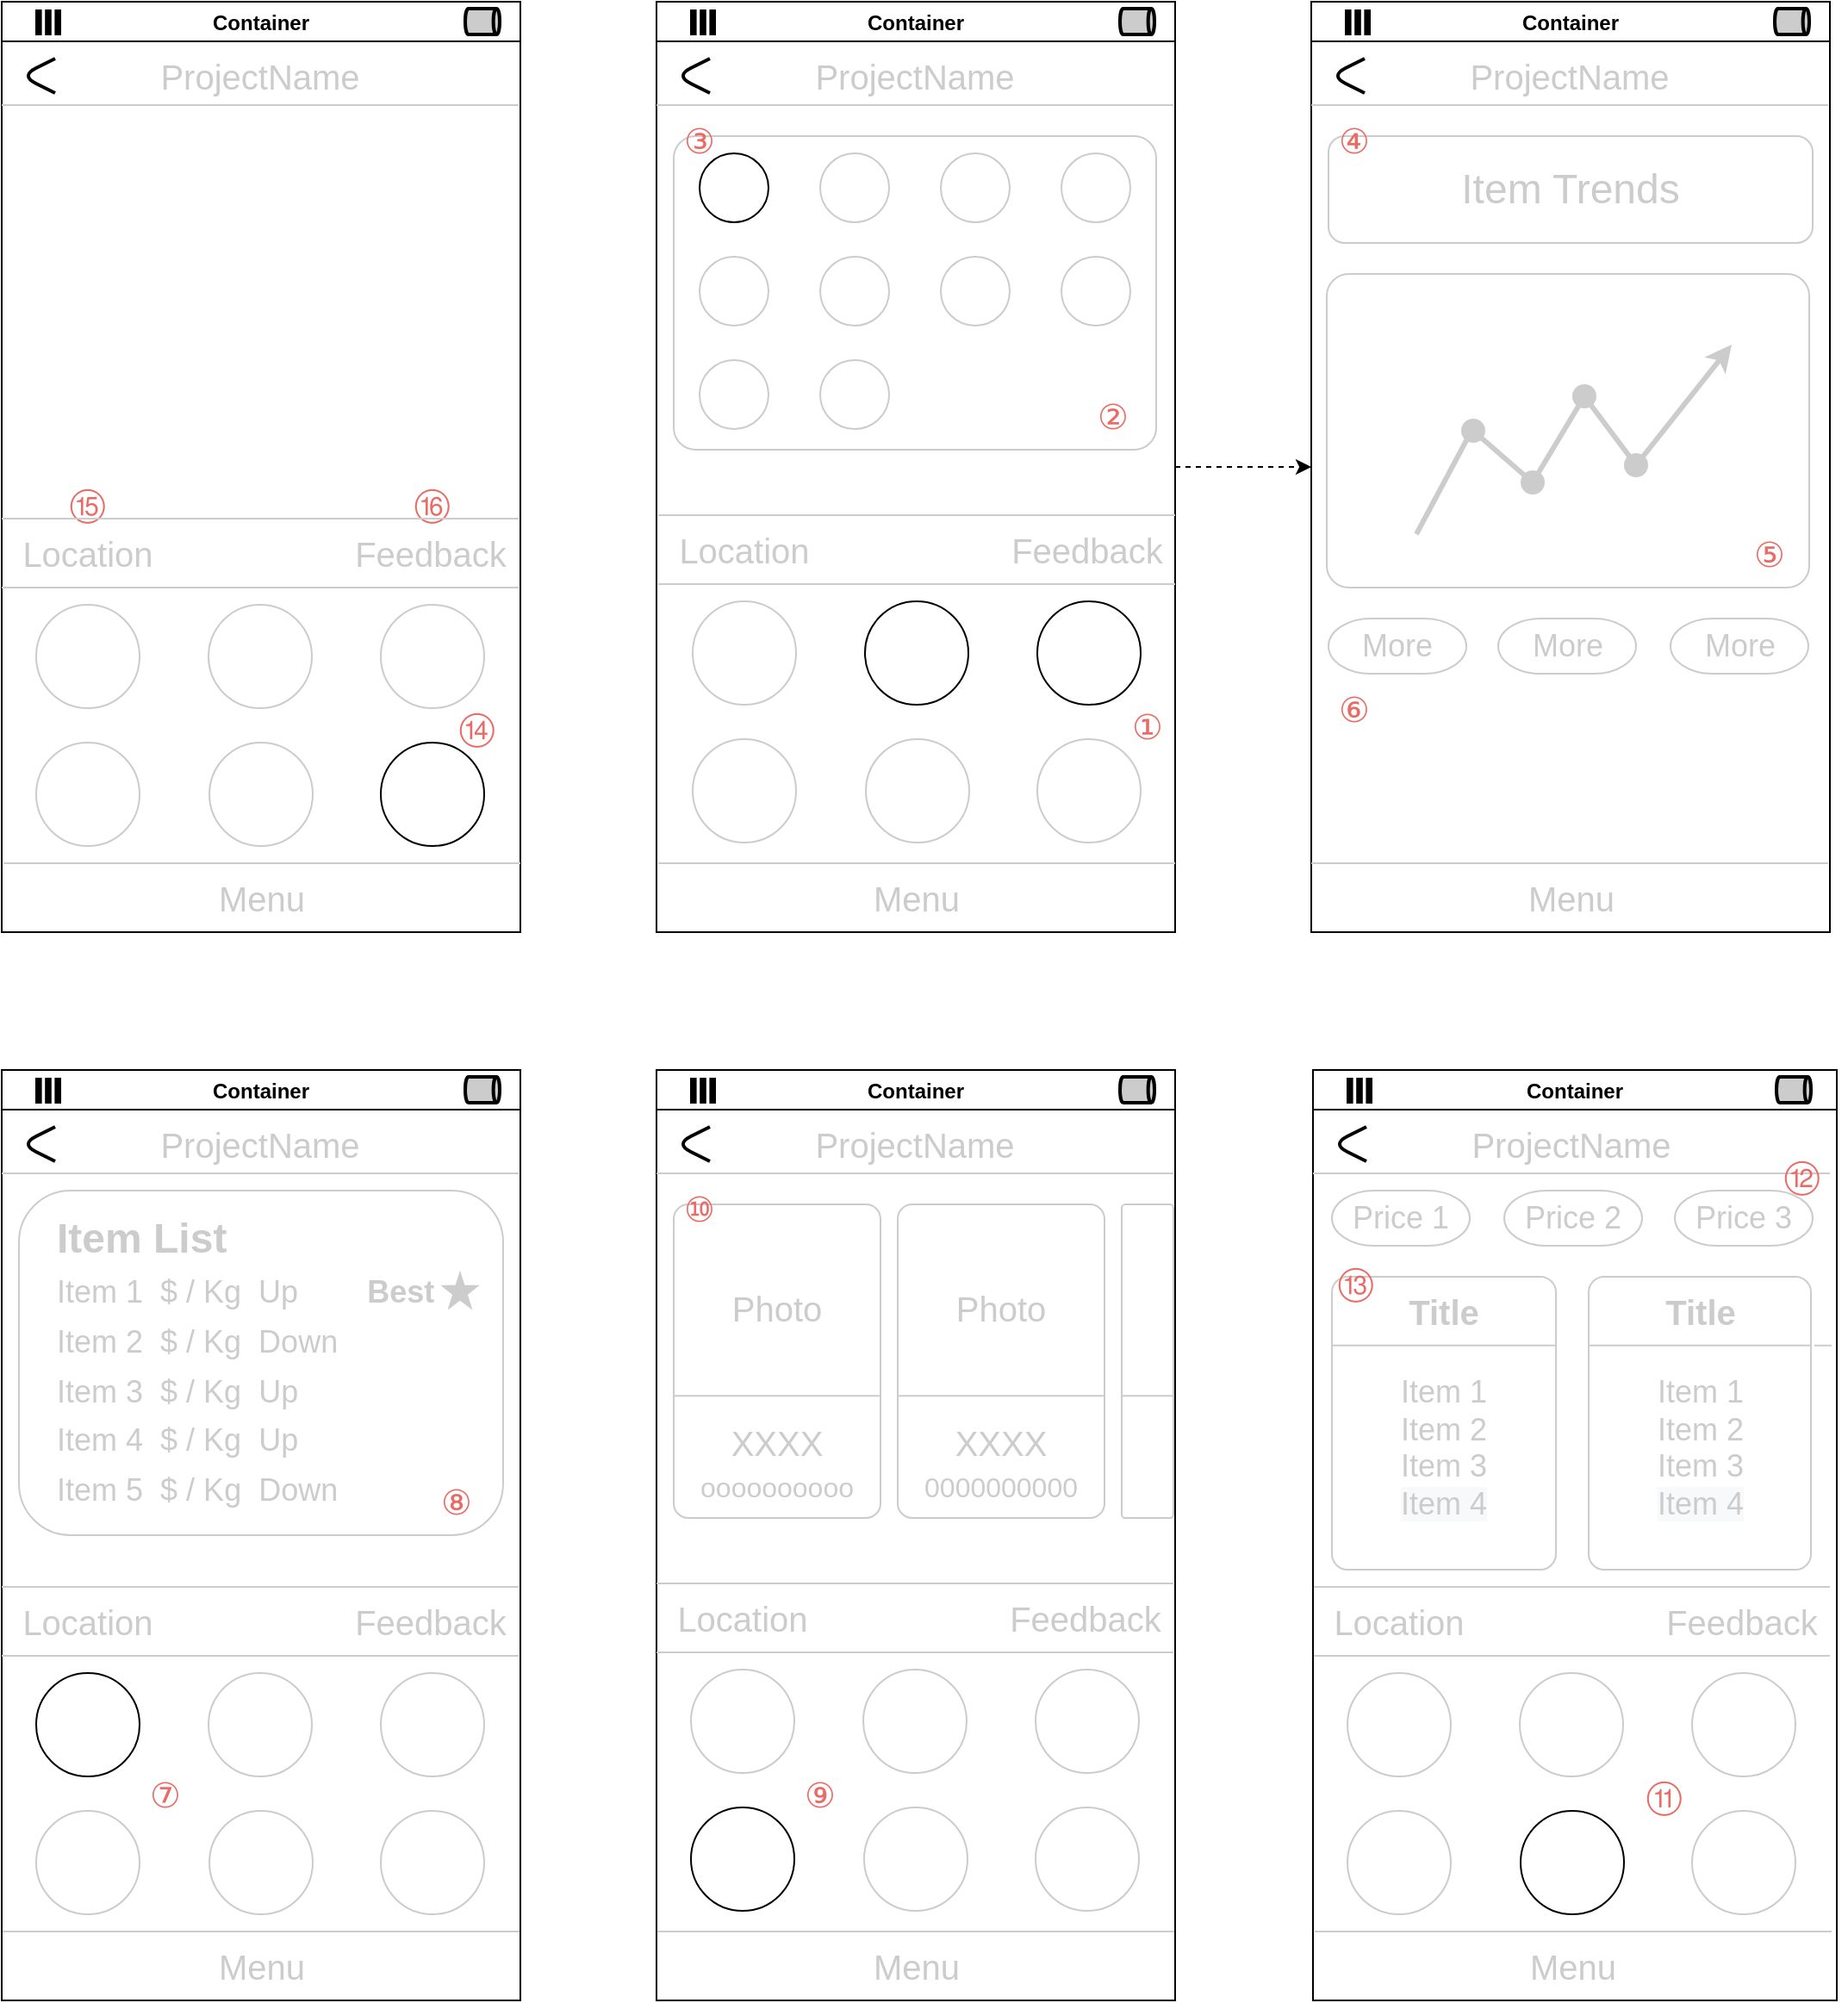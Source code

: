 <mxfile version="14.8.6" type="github"><diagram id="RlQrB_NIHGCE8Q-1hSf9" name="Page-1"><mxGraphModel dx="1186" dy="799" grid="1" gridSize="10" guides="1" tooltips="1" connect="1" arrows="1" fold="1" page="1" pageScale="1" pageWidth="827" pageHeight="1169" math="0" shadow="0"><root><mxCell id="0"/><mxCell id="1" parent="0"/><mxCell id="MgHXM27hC3nXb6j3jrI_-263" value="Container" style="swimlane;" vertex="1" parent="1"><mxGeometry x="120" y="120" width="301" height="540" as="geometry"/></mxCell><mxCell id="MgHXM27hC3nXb6j3jrI_-265" value="" style="shape=parallelMarker;html=1;outlineConnect=0;rounded=1;strokeColor=#000000;fillColor=#CCCCCC;fontSize=20;fontColor=#CCCCCC;align=left;" vertex="1" parent="MgHXM27hC3nXb6j3jrI_-263"><mxGeometry x="20" y="5" width="14" height="14" as="geometry"/></mxCell><mxCell id="MgHXM27hC3nXb6j3jrI_-266" value="" style="strokeWidth=2;html=1;shape=mxgraph.flowchart.direct_data;whiteSpace=wrap;rounded=1;fillColor=#CCCCCC;fontSize=20;fontColor=#CCCCCC;align=left;" vertex="1" parent="MgHXM27hC3nXb6j3jrI_-263"><mxGeometry x="269" y="4" width="20" height="15" as="geometry"/></mxCell><mxCell id="MgHXM27hC3nXb6j3jrI_-267" value="" style="endArrow=none;html=1;fontColor=#CCCCCC;strokeColor=#CCCCCC;" edge="1" parent="MgHXM27hC3nXb6j3jrI_-263"><mxGeometry width="50" height="50" relative="1" as="geometry"><mxPoint y="60.0" as="sourcePoint"/><mxPoint x="300.0" y="60.0" as="targetPoint"/></mxGeometry></mxCell><mxCell id="MgHXM27hC3nXb6j3jrI_-268" value="ProjectName" style="text;html=1;strokeColor=none;fillColor=none;align=center;verticalAlign=middle;whiteSpace=wrap;rounded=0;fontSize=20;fontColor=#CCCCCC;" vertex="1" parent="MgHXM27hC3nXb6j3jrI_-263"><mxGeometry x="130" y="33.0" width="40" height="20" as="geometry"/></mxCell><mxCell id="MgHXM27hC3nXb6j3jrI_-269" value="" style="endArrow=none;html=1;strokeWidth=2;fontSize=16;fontColor=#CCCCCC;" edge="1" parent="MgHXM27hC3nXb6j3jrI_-263"><mxGeometry width="50" height="50" relative="1" as="geometry"><mxPoint x="31" y="53" as="sourcePoint"/><mxPoint x="31" y="33" as="targetPoint"/><Array as="points"><mxPoint x="11" y="43"/></Array></mxGeometry></mxCell><mxCell id="MgHXM27hC3nXb6j3jrI_-294" value="Menu" style="text;html=1;strokeColor=none;fillColor=none;align=center;verticalAlign=middle;whiteSpace=wrap;rounded=0;fontSize=20;fontColor=#CCCCCC;" vertex="1" parent="MgHXM27hC3nXb6j3jrI_-263"><mxGeometry x="130.5" y="510" width="40" height="20" as="geometry"/></mxCell><mxCell id="MgHXM27hC3nXb6j3jrI_-296" value="" style="ellipse;whiteSpace=wrap;html=1;aspect=fixed;strokeColor=#CCCCCC;" vertex="1" parent="MgHXM27hC3nXb6j3jrI_-263"><mxGeometry x="20" y="350" width="60" height="60" as="geometry"/></mxCell><mxCell id="MgHXM27hC3nXb6j3jrI_-297" value="" style="ellipse;whiteSpace=wrap;html=1;aspect=fixed;strokeColor=#CCCCCC;" vertex="1" parent="MgHXM27hC3nXb6j3jrI_-263"><mxGeometry x="220" y="350" width="60" height="60" as="geometry"/></mxCell><mxCell id="MgHXM27hC3nXb6j3jrI_-298" value="" style="ellipse;whiteSpace=wrap;html=1;aspect=fixed;strokeColor=#CCCCCC;" vertex="1" parent="MgHXM27hC3nXb6j3jrI_-263"><mxGeometry x="120" y="350" width="60" height="60" as="geometry"/></mxCell><mxCell id="MgHXM27hC3nXb6j3jrI_-299" value="" style="ellipse;whiteSpace=wrap;html=1;aspect=fixed;strokeColor=#CCCCCC;" vertex="1" parent="MgHXM27hC3nXb6j3jrI_-263"><mxGeometry x="20" y="430" width="60" height="60" as="geometry"/></mxCell><mxCell id="MgHXM27hC3nXb6j3jrI_-300" value="" style="ellipse;whiteSpace=wrap;html=1;aspect=fixed;strokeColor=#CCCCCC;" vertex="1" parent="MgHXM27hC3nXb6j3jrI_-263"><mxGeometry x="120.5" y="430" width="60" height="60" as="geometry"/></mxCell><mxCell id="MgHXM27hC3nXb6j3jrI_-301" value="" style="ellipse;whiteSpace=wrap;html=1;aspect=fixed;" vertex="1" parent="MgHXM27hC3nXb6j3jrI_-263"><mxGeometry x="220" y="430" width="60" height="60" as="geometry"/></mxCell><mxCell id="MgHXM27hC3nXb6j3jrI_-305" value="Feedback" style="text;html=1;strokeColor=none;fillColor=none;align=center;verticalAlign=middle;whiteSpace=wrap;rounded=0;fontSize=20;fontColor=#CCCCCC;" vertex="1" parent="MgHXM27hC3nXb6j3jrI_-263"><mxGeometry x="229" y="310" width="40" height="20" as="geometry"/></mxCell><mxCell id="MgHXM27hC3nXb6j3jrI_-594" value="&lt;font color=&quot;#ea6b66&quot;&gt;&lt;span style=&quot;font-size: 20px&quot;&gt;⑭&lt;/span&gt;&lt;/font&gt;" style="text;html=1;strokeColor=none;fillColor=none;align=center;verticalAlign=middle;whiteSpace=wrap;rounded=0;" vertex="1" parent="MgHXM27hC3nXb6j3jrI_-263"><mxGeometry x="251" y="400" width="50" height="40" as="geometry"/></mxCell><mxCell id="MgHXM27hC3nXb6j3jrI_-595" value="&lt;font color=&quot;#ea6b66&quot;&gt;&lt;span style=&quot;font-size: 20px&quot;&gt;⑮&lt;/span&gt;&lt;/font&gt;" style="text;html=1;strokeColor=none;fillColor=none;align=center;verticalAlign=middle;whiteSpace=wrap;rounded=0;" vertex="1" parent="MgHXM27hC3nXb6j3jrI_-263"><mxGeometry x="25" y="270" width="50" height="40" as="geometry"/></mxCell><mxCell id="MgHXM27hC3nXb6j3jrI_-596" value="&lt;font color=&quot;#ea6b66&quot;&gt;&lt;span style=&quot;font-size: 20px&quot;&gt;⑯&lt;/span&gt;&lt;/font&gt;" style="text;html=1;strokeColor=none;fillColor=none;align=center;verticalAlign=middle;whiteSpace=wrap;rounded=0;" vertex="1" parent="MgHXM27hC3nXb6j3jrI_-263"><mxGeometry x="225" y="270" width="50" height="40" as="geometry"/></mxCell><mxCell id="MgHXM27hC3nXb6j3jrI_-293" value="" style="endArrow=none;html=1;fontColor=#CCCCCC;strokeColor=#CCCCCC;" edge="1" parent="1"><mxGeometry width="50" height="50" relative="1" as="geometry"><mxPoint x="121.0" y="620" as="sourcePoint"/><mxPoint x="421.0" y="620" as="targetPoint"/></mxGeometry></mxCell><mxCell id="MgHXM27hC3nXb6j3jrI_-295" value="" style="endArrow=none;html=1;fontColor=#CCCCCC;strokeColor=#CCCCCC;" edge="1" parent="1"><mxGeometry width="50" height="50" relative="1" as="geometry"><mxPoint x="120.0" y="460" as="sourcePoint"/><mxPoint x="420" y="460" as="targetPoint"/></mxGeometry></mxCell><mxCell id="MgHXM27hC3nXb6j3jrI_-303" value="" style="endArrow=none;html=1;fontColor=#CCCCCC;strokeColor=#CCCCCC;" edge="1" parent="1"><mxGeometry width="50" height="50" relative="1" as="geometry"><mxPoint x="120.0" y="420" as="sourcePoint"/><mxPoint x="420.0" y="420" as="targetPoint"/></mxGeometry></mxCell><mxCell id="MgHXM27hC3nXb6j3jrI_-304" value="Location" style="text;html=1;strokeColor=none;fillColor=none;align=center;verticalAlign=middle;whiteSpace=wrap;rounded=0;fontSize=20;fontColor=#CCCCCC;" vertex="1" parent="1"><mxGeometry x="150" y="430" width="40" height="20" as="geometry"/></mxCell><mxCell id="MgHXM27hC3nXb6j3jrI_-598" style="edgeStyle=orthogonalEdgeStyle;rounded=0;orthogonalLoop=1;jettySize=auto;html=1;entryX=0;entryY=0.5;entryDx=0;entryDy=0;endArrow=classic;endFill=1;strokeWidth=1;dashed=1;" edge="1" parent="1" source="MgHXM27hC3nXb6j3jrI_-306" target="MgHXM27hC3nXb6j3jrI_-340"><mxGeometry relative="1" as="geometry"/></mxCell><mxCell id="MgHXM27hC3nXb6j3jrI_-306" value="Container" style="swimlane;" vertex="1" parent="1"><mxGeometry x="500" y="120" width="301" height="540" as="geometry"/></mxCell><mxCell id="MgHXM27hC3nXb6j3jrI_-307" value="" style="shape=parallelMarker;html=1;outlineConnect=0;rounded=1;strokeColor=#000000;fillColor=#CCCCCC;fontSize=20;fontColor=#CCCCCC;align=left;" vertex="1" parent="MgHXM27hC3nXb6j3jrI_-306"><mxGeometry x="20" y="5" width="14" height="14" as="geometry"/></mxCell><mxCell id="MgHXM27hC3nXb6j3jrI_-308" value="" style="strokeWidth=2;html=1;shape=mxgraph.flowchart.direct_data;whiteSpace=wrap;rounded=1;fillColor=#CCCCCC;fontSize=20;fontColor=#CCCCCC;align=left;" vertex="1" parent="MgHXM27hC3nXb6j3jrI_-306"><mxGeometry x="269" y="4" width="20" height="15" as="geometry"/></mxCell><mxCell id="MgHXM27hC3nXb6j3jrI_-309" value="" style="endArrow=none;html=1;fontColor=#CCCCCC;strokeColor=#CCCCCC;" edge="1" parent="MgHXM27hC3nXb6j3jrI_-306"><mxGeometry width="50" height="50" relative="1" as="geometry"><mxPoint y="60.0" as="sourcePoint"/><mxPoint x="300.0" y="60.0" as="targetPoint"/></mxGeometry></mxCell><mxCell id="MgHXM27hC3nXb6j3jrI_-310" value="ProjectName" style="text;html=1;strokeColor=none;fillColor=none;align=center;verticalAlign=middle;whiteSpace=wrap;rounded=0;fontSize=20;fontColor=#CCCCCC;" vertex="1" parent="MgHXM27hC3nXb6j3jrI_-306"><mxGeometry x="130" y="33.0" width="40" height="20" as="geometry"/></mxCell><mxCell id="MgHXM27hC3nXb6j3jrI_-311" value="" style="endArrow=none;html=1;strokeWidth=2;fontSize=16;fontColor=#CCCCCC;" edge="1" parent="MgHXM27hC3nXb6j3jrI_-306"><mxGeometry width="50" height="50" relative="1" as="geometry"><mxPoint x="31" y="53" as="sourcePoint"/><mxPoint x="31" y="33" as="targetPoint"/><Array as="points"><mxPoint x="11" y="43"/></Array></mxGeometry></mxCell><mxCell id="MgHXM27hC3nXb6j3jrI_-312" value="Menu" style="text;html=1;strokeColor=none;fillColor=none;align=center;verticalAlign=middle;whiteSpace=wrap;rounded=0;fontSize=20;fontColor=#CCCCCC;" vertex="1" parent="MgHXM27hC3nXb6j3jrI_-306"><mxGeometry x="130.5" y="510" width="40" height="20" as="geometry"/></mxCell><mxCell id="MgHXM27hC3nXb6j3jrI_-324" value="" style="rounded=1;whiteSpace=wrap;html=1;fontColor=#000000;align=center;fillColor=#FFFFFF;strokeColor=#CCCCCC;glass=0;sketch=0;shadow=0;arcSize=7;" vertex="1" parent="MgHXM27hC3nXb6j3jrI_-306"><mxGeometry x="10" y="78" width="280" height="182" as="geometry"/></mxCell><mxCell id="MgHXM27hC3nXb6j3jrI_-325" value="" style="ellipse;whiteSpace=wrap;html=1;aspect=fixed;" vertex="1" parent="MgHXM27hC3nXb6j3jrI_-306"><mxGeometry x="25" y="88" width="40" height="40" as="geometry"/></mxCell><mxCell id="MgHXM27hC3nXb6j3jrI_-326" value="" style="ellipse;whiteSpace=wrap;html=1;aspect=fixed;strokeColor=#CCCCCC;" vertex="1" parent="MgHXM27hC3nXb6j3jrI_-306"><mxGeometry x="235" y="88" width="40" height="40" as="geometry"/></mxCell><mxCell id="MgHXM27hC3nXb6j3jrI_-332" value="" style="ellipse;whiteSpace=wrap;html=1;aspect=fixed;strokeColor=#CCCCCC;" vertex="1" parent="MgHXM27hC3nXb6j3jrI_-306"><mxGeometry x="25" y="208" width="40" height="40" as="geometry"/></mxCell><mxCell id="MgHXM27hC3nXb6j3jrI_-333" value="" style="ellipse;whiteSpace=wrap;html=1;aspect=fixed;strokeColor=#CCCCCC;" vertex="1" parent="MgHXM27hC3nXb6j3jrI_-306"><mxGeometry x="95" y="208" width="40" height="40" as="geometry"/></mxCell><mxCell id="MgHXM27hC3nXb6j3jrI_-334" value="" style="ellipse;whiteSpace=wrap;html=1;aspect=fixed;strokeColor=#CCCCCC;" vertex="1" parent="MgHXM27hC3nXb6j3jrI_-306"><mxGeometry x="95" y="88" width="40" height="40" as="geometry"/></mxCell><mxCell id="MgHXM27hC3nXb6j3jrI_-335" value="" style="ellipse;whiteSpace=wrap;html=1;aspect=fixed;strokeColor=#CCCCCC;" vertex="1" parent="MgHXM27hC3nXb6j3jrI_-306"><mxGeometry x="165" y="88" width="40" height="40" as="geometry"/></mxCell><mxCell id="MgHXM27hC3nXb6j3jrI_-336" value="" style="ellipse;whiteSpace=wrap;html=1;aspect=fixed;strokeColor=#CCCCCC;" vertex="1" parent="MgHXM27hC3nXb6j3jrI_-306"><mxGeometry x="25" y="148" width="40" height="40" as="geometry"/></mxCell><mxCell id="MgHXM27hC3nXb6j3jrI_-337" value="" style="ellipse;whiteSpace=wrap;html=1;aspect=fixed;strokeColor=#CCCCCC;" vertex="1" parent="MgHXM27hC3nXb6j3jrI_-306"><mxGeometry x="235" y="148" width="40" height="40" as="geometry"/></mxCell><mxCell id="MgHXM27hC3nXb6j3jrI_-338" value="" style="ellipse;whiteSpace=wrap;html=1;aspect=fixed;strokeColor=#CCCCCC;" vertex="1" parent="MgHXM27hC3nXb6j3jrI_-306"><mxGeometry x="95" y="148" width="40" height="40" as="geometry"/></mxCell><mxCell id="MgHXM27hC3nXb6j3jrI_-339" value="" style="ellipse;whiteSpace=wrap;html=1;aspect=fixed;strokeColor=#CCCCCC;" vertex="1" parent="MgHXM27hC3nXb6j3jrI_-306"><mxGeometry x="165" y="148" width="40" height="40" as="geometry"/></mxCell><mxCell id="MgHXM27hC3nXb6j3jrI_-582" value="&lt;font color=&quot;#ea6b66&quot;&gt;&lt;span style=&quot;font-size: 20px&quot;&gt;②&lt;/span&gt;&lt;/font&gt;" style="text;html=1;strokeColor=none;fillColor=none;align=center;verticalAlign=middle;whiteSpace=wrap;rounded=0;" vertex="1" parent="MgHXM27hC3nXb6j3jrI_-306"><mxGeometry x="240" y="220" width="50" height="40" as="geometry"/></mxCell><mxCell id="MgHXM27hC3nXb6j3jrI_-583" value="&lt;font color=&quot;#ea6b66&quot;&gt;&lt;span style=&quot;font-size: 20px&quot;&gt;③&lt;/span&gt;&lt;/font&gt;" style="text;html=1;strokeColor=none;fillColor=none;align=center;verticalAlign=middle;whiteSpace=wrap;rounded=0;" vertex="1" parent="MgHXM27hC3nXb6j3jrI_-306"><mxGeometry y="60" width="50" height="40" as="geometry"/></mxCell><mxCell id="MgHXM27hC3nXb6j3jrI_-320" value="" style="endArrow=none;html=1;fontColor=#CCCCCC;strokeColor=#CCCCCC;" edge="1" parent="1"><mxGeometry width="50" height="50" relative="1" as="geometry"><mxPoint x="501.0" y="620" as="sourcePoint"/><mxPoint x="801" y="620" as="targetPoint"/></mxGeometry></mxCell><mxCell id="MgHXM27hC3nXb6j3jrI_-340" value="Container" style="swimlane;" vertex="1" parent="1"><mxGeometry x="880" y="120" width="301" height="540" as="geometry"/></mxCell><mxCell id="MgHXM27hC3nXb6j3jrI_-341" value="" style="shape=parallelMarker;html=1;outlineConnect=0;rounded=1;strokeColor=#000000;fillColor=#CCCCCC;fontSize=20;fontColor=#CCCCCC;align=left;" vertex="1" parent="MgHXM27hC3nXb6j3jrI_-340"><mxGeometry x="20" y="5" width="14" height="14" as="geometry"/></mxCell><mxCell id="MgHXM27hC3nXb6j3jrI_-342" value="" style="strokeWidth=2;html=1;shape=mxgraph.flowchart.direct_data;whiteSpace=wrap;rounded=1;fillColor=#CCCCCC;fontSize=20;fontColor=#CCCCCC;align=left;" vertex="1" parent="MgHXM27hC3nXb6j3jrI_-340"><mxGeometry x="269" y="4" width="20" height="15" as="geometry"/></mxCell><mxCell id="MgHXM27hC3nXb6j3jrI_-343" value="" style="endArrow=none;html=1;fontColor=#CCCCCC;strokeColor=#CCCCCC;" edge="1" parent="MgHXM27hC3nXb6j3jrI_-340"><mxGeometry width="50" height="50" relative="1" as="geometry"><mxPoint y="60.0" as="sourcePoint"/><mxPoint x="300.0" y="60.0" as="targetPoint"/></mxGeometry></mxCell><mxCell id="MgHXM27hC3nXb6j3jrI_-344" value="ProjectName" style="text;html=1;strokeColor=none;fillColor=none;align=center;verticalAlign=middle;whiteSpace=wrap;rounded=0;fontSize=20;fontColor=#CCCCCC;" vertex="1" parent="MgHXM27hC3nXb6j3jrI_-340"><mxGeometry x="130" y="33.0" width="40" height="20" as="geometry"/></mxCell><mxCell id="MgHXM27hC3nXb6j3jrI_-345" value="" style="endArrow=none;html=1;strokeWidth=2;fontSize=16;fontColor=#CCCCCC;" edge="1" parent="MgHXM27hC3nXb6j3jrI_-340"><mxGeometry width="50" height="50" relative="1" as="geometry"><mxPoint x="31" y="53" as="sourcePoint"/><mxPoint x="31" y="33" as="targetPoint"/><Array as="points"><mxPoint x="11" y="43"/></Array></mxGeometry></mxCell><mxCell id="MgHXM27hC3nXb6j3jrI_-346" value="Menu" style="text;html=1;strokeColor=none;fillColor=none;align=center;verticalAlign=middle;whiteSpace=wrap;rounded=0;fontSize=20;fontColor=#CCCCCC;" vertex="1" parent="MgHXM27hC3nXb6j3jrI_-340"><mxGeometry x="130.5" y="510" width="40" height="20" as="geometry"/></mxCell><mxCell id="MgHXM27hC3nXb6j3jrI_-359" value="" style="rounded=1;whiteSpace=wrap;html=1;fontColor=#000000;align=center;fillColor=#FFFFFF;strokeColor=#CCCCCC;glass=0;sketch=0;shadow=0;arcSize=7;" vertex="1" parent="MgHXM27hC3nXb6j3jrI_-340"><mxGeometry x="9" y="158" width="280" height="182" as="geometry"/></mxCell><mxCell id="MgHXM27hC3nXb6j3jrI_-369" value="" style="shape=waypoint;sketch=0;fillStyle=solid;size=6;pointerEvents=1;points=[];fillColor=none;resizable=0;rotatable=0;perimeter=centerPerimeter;snapToPoint=1;strokeColor=#CCCCCC;strokeWidth=5;" vertex="1" parent="MgHXM27hC3nXb6j3jrI_-340"><mxGeometry x="74" y="229" width="40" height="40" as="geometry"/></mxCell><mxCell id="MgHXM27hC3nXb6j3jrI_-370" value="" style="shape=waypoint;sketch=0;fillStyle=solid;size=6;pointerEvents=1;points=[];fillColor=none;resizable=0;rotatable=0;perimeter=centerPerimeter;snapToPoint=1;strokeColor=#CCCCCC;strokeWidth=5;" vertex="1" parent="MgHXM27hC3nXb6j3jrI_-340"><mxGeometry x="108.5" y="259" width="40" height="40" as="geometry"/></mxCell><mxCell id="MgHXM27hC3nXb6j3jrI_-371" value="" style="shape=waypoint;sketch=0;fillStyle=solid;size=6;pointerEvents=1;points=[];fillColor=none;resizable=0;rotatable=0;perimeter=centerPerimeter;snapToPoint=1;strokeColor=#CCCCCC;strokeWidth=5;" vertex="1" parent="MgHXM27hC3nXb6j3jrI_-340"><mxGeometry x="138.5" y="209" width="40" height="40" as="geometry"/></mxCell><mxCell id="MgHXM27hC3nXb6j3jrI_-372" value="" style="shape=waypoint;sketch=0;fillStyle=solid;size=6;pointerEvents=1;points=[];fillColor=none;resizable=0;rotatable=0;perimeter=centerPerimeter;snapToPoint=1;strokeColor=#CCCCCC;strokeWidth=5;" vertex="1" parent="MgHXM27hC3nXb6j3jrI_-340"><mxGeometry x="168.5" y="249" width="40" height="40" as="geometry"/></mxCell><mxCell id="MgHXM27hC3nXb6j3jrI_-375" value="" style="endArrow=none;html=1;strokeColor=#CCCCCC;entryX=0.743;entryY=0.561;entryDx=0;entryDy=0;entryPerimeter=0;exitX=0.6;exitY=0.561;exitDx=0;exitDy=0;exitPerimeter=0;strokeWidth=3;" edge="1" parent="MgHXM27hC3nXb6j3jrI_-340" source="MgHXM27hC3nXb6j3jrI_-370" target="MgHXM27hC3nXb6j3jrI_-371"><mxGeometry width="50" height="50" relative="1" as="geometry"><mxPoint x="64" y="229" as="sourcePoint"/><mxPoint x="114" y="179" as="targetPoint"/></mxGeometry></mxCell><mxCell id="MgHXM27hC3nXb6j3jrI_-377" value="" style="endArrow=none;html=1;strokeColor=#CCCCCC;strokeWidth=3;" edge="1" parent="MgHXM27hC3nXb6j3jrI_-340" source="MgHXM27hC3nXb6j3jrI_-371" target="MgHXM27hC3nXb6j3jrI_-372"><mxGeometry width="50" height="50" relative="1" as="geometry"><mxPoint x="204" y="289" as="sourcePoint"/><mxPoint x="254" y="239" as="targetPoint"/></mxGeometry></mxCell><mxCell id="MgHXM27hC3nXb6j3jrI_-379" value="" style="endArrow=classic;html=1;strokeColor=#CCCCCC;exitX=0.743;exitY=0.418;exitDx=0;exitDy=0;exitPerimeter=0;endFill=1;strokeWidth=3;" edge="1" parent="MgHXM27hC3nXb6j3jrI_-340" source="MgHXM27hC3nXb6j3jrI_-372"><mxGeometry width="50" height="50" relative="1" as="geometry"><mxPoint x="214" y="289" as="sourcePoint"/><mxPoint x="244" y="199" as="targetPoint"/></mxGeometry></mxCell><mxCell id="MgHXM27hC3nXb6j3jrI_-374" value="" style="endArrow=none;html=1;exitX=0.671;exitY=0.382;exitDx=0;exitDy=0;exitPerimeter=0;strokeColor=#CCCCCC;entryX=0.35;entryY=0.632;entryDx=0;entryDy=0;entryPerimeter=0;strokeWidth=3;" edge="1" parent="MgHXM27hC3nXb6j3jrI_-340" source="MgHXM27hC3nXb6j3jrI_-369" target="MgHXM27hC3nXb6j3jrI_-370"><mxGeometry width="50" height="50" relative="1" as="geometry"><mxPoint x="84" y="279" as="sourcePoint"/><mxPoint x="134" y="229" as="targetPoint"/></mxGeometry></mxCell><mxCell id="MgHXM27hC3nXb6j3jrI_-358" value="" style="endArrow=none;html=1;fontColor=#CCCCCC;strokeColor=#CCCCCC;" edge="1" parent="MgHXM27hC3nXb6j3jrI_-340"><mxGeometry width="50" height="50" relative="1" as="geometry"><mxPoint x="-2.274e-13" y="500.0" as="sourcePoint"/><mxPoint x="300" y="500.0" as="targetPoint"/></mxGeometry></mxCell><mxCell id="MgHXM27hC3nXb6j3jrI_-386" value="Item Trends" style="rounded=1;whiteSpace=wrap;html=1;align=center;fillColor=#FFFFFF;strokeColor=#CCCCCC;fontSize=24;fontColor=#CCCCCC;" vertex="1" parent="MgHXM27hC3nXb6j3jrI_-340"><mxGeometry x="10" y="78" width="281" height="62" as="geometry"/></mxCell><mxCell id="MgHXM27hC3nXb6j3jrI_-389" value="&lt;font color=&quot;#cccccc&quot; style=&quot;font-size: 18px&quot;&gt;More&lt;/font&gt;" style="strokeWidth=1;html=1;shape=mxgraph.flowchart.terminator;whiteSpace=wrap;strokeColor=#CCCCCC;" vertex="1" parent="MgHXM27hC3nXb6j3jrI_-340"><mxGeometry x="10" y="358" width="80" height="32" as="geometry"/></mxCell><mxCell id="MgHXM27hC3nXb6j3jrI_-390" value="&lt;font color=&quot;#cccccc&quot; style=&quot;font-size: 18px&quot;&gt;More&lt;/font&gt;" style="strokeWidth=1;html=1;shape=mxgraph.flowchart.terminator;whiteSpace=wrap;strokeColor=#CCCCCC;" vertex="1" parent="MgHXM27hC3nXb6j3jrI_-340"><mxGeometry x="108.5" y="358" width="80" height="32" as="geometry"/></mxCell><mxCell id="MgHXM27hC3nXb6j3jrI_-391" value="&lt;font color=&quot;#cccccc&quot; style=&quot;font-size: 18px&quot;&gt;More&lt;/font&gt;" style="strokeWidth=1;html=1;shape=mxgraph.flowchart.terminator;whiteSpace=wrap;strokeColor=#CCCCCC;" vertex="1" parent="MgHXM27hC3nXb6j3jrI_-340"><mxGeometry x="208.5" y="358" width="80" height="32" as="geometry"/></mxCell><mxCell id="MgHXM27hC3nXb6j3jrI_-584" value="&lt;font color=&quot;#ea6b66&quot;&gt;&lt;span style=&quot;font-size: 20px&quot;&gt;④&lt;/span&gt;&lt;/font&gt;" style="text;html=1;strokeColor=none;fillColor=none;align=center;verticalAlign=middle;whiteSpace=wrap;rounded=0;" vertex="1" parent="MgHXM27hC3nXb6j3jrI_-340"><mxGeometry y="60" width="50" height="40" as="geometry"/></mxCell><mxCell id="MgHXM27hC3nXb6j3jrI_-585" value="&lt;font color=&quot;#ea6b66&quot;&gt;&lt;span style=&quot;font-size: 20px&quot;&gt;⑤&lt;/span&gt;&lt;/font&gt;" style="text;html=1;strokeColor=none;fillColor=none;align=center;verticalAlign=middle;whiteSpace=wrap;rounded=0;" vertex="1" parent="MgHXM27hC3nXb6j3jrI_-340"><mxGeometry x="241" y="300" width="50" height="40" as="geometry"/></mxCell><mxCell id="MgHXM27hC3nXb6j3jrI_-586" value="&lt;font color=&quot;#ea6b66&quot;&gt;&lt;span style=&quot;font-size: 20px&quot;&gt;⑥&lt;/span&gt;&lt;/font&gt;" style="text;html=1;strokeColor=none;fillColor=none;align=center;verticalAlign=middle;whiteSpace=wrap;rounded=0;" vertex="1" parent="MgHXM27hC3nXb6j3jrI_-340"><mxGeometry y="390" width="50" height="40" as="geometry"/></mxCell><mxCell id="MgHXM27hC3nXb6j3jrI_-382" value="" style="endArrow=none;html=1;strokeColor=#CCCCCC;startArrow=none;strokeWidth=3;" edge="1" parent="1"><mxGeometry width="50" height="50" relative="1" as="geometry"><mxPoint x="941.0" y="429" as="sourcePoint"/><mxPoint x="973" y="369" as="targetPoint"/></mxGeometry></mxCell><mxCell id="MgHXM27hC3nXb6j3jrI_-393" value="Container" style="swimlane;" vertex="1" parent="1"><mxGeometry x="120" y="740" width="301" height="540" as="geometry"/></mxCell><mxCell id="MgHXM27hC3nXb6j3jrI_-394" value="" style="shape=parallelMarker;html=1;outlineConnect=0;rounded=1;strokeColor=#000000;fillColor=#CCCCCC;fontSize=20;fontColor=#CCCCCC;align=left;" vertex="1" parent="MgHXM27hC3nXb6j3jrI_-393"><mxGeometry x="20" y="5" width="14" height="14" as="geometry"/></mxCell><mxCell id="MgHXM27hC3nXb6j3jrI_-395" value="" style="strokeWidth=2;html=1;shape=mxgraph.flowchart.direct_data;whiteSpace=wrap;rounded=1;fillColor=#CCCCCC;fontSize=20;fontColor=#CCCCCC;align=left;" vertex="1" parent="MgHXM27hC3nXb6j3jrI_-393"><mxGeometry x="269" y="4" width="20" height="15" as="geometry"/></mxCell><mxCell id="MgHXM27hC3nXb6j3jrI_-396" value="" style="endArrow=none;html=1;fontColor=#CCCCCC;strokeColor=#CCCCCC;" edge="1" parent="MgHXM27hC3nXb6j3jrI_-393"><mxGeometry width="50" height="50" relative="1" as="geometry"><mxPoint y="60.0" as="sourcePoint"/><mxPoint x="300.0" y="60.0" as="targetPoint"/></mxGeometry></mxCell><mxCell id="MgHXM27hC3nXb6j3jrI_-397" value="ProjectName" style="text;html=1;strokeColor=none;fillColor=none;align=center;verticalAlign=middle;whiteSpace=wrap;rounded=0;fontSize=20;fontColor=#CCCCCC;" vertex="1" parent="MgHXM27hC3nXb6j3jrI_-393"><mxGeometry x="130" y="33.0" width="40" height="20" as="geometry"/></mxCell><mxCell id="MgHXM27hC3nXb6j3jrI_-398" value="" style="endArrow=none;html=1;strokeWidth=2;fontSize=16;fontColor=#CCCCCC;" edge="1" parent="MgHXM27hC3nXb6j3jrI_-393"><mxGeometry width="50" height="50" relative="1" as="geometry"><mxPoint x="31" y="53" as="sourcePoint"/><mxPoint x="31" y="33" as="targetPoint"/><Array as="points"><mxPoint x="11" y="43"/></Array></mxGeometry></mxCell><mxCell id="MgHXM27hC3nXb6j3jrI_-399" value="Menu" style="text;html=1;strokeColor=none;fillColor=none;align=center;verticalAlign=middle;whiteSpace=wrap;rounded=0;fontSize=20;fontColor=#CCCCCC;" vertex="1" parent="MgHXM27hC3nXb6j3jrI_-393"><mxGeometry x="130.5" y="510" width="40" height="20" as="geometry"/></mxCell><mxCell id="MgHXM27hC3nXb6j3jrI_-414" value="&lt;b&gt;&amp;nbsp; &amp;nbsp;Item List&lt;br&gt;&lt;/b&gt;&lt;font style=&quot;font-size: 18px&quot;&gt;&lt;font style=&quot;font-size: 18px&quot;&gt;&amp;nbsp; &amp;nbsp; Item 1 &amp;nbsp;$ / Kg &amp;nbsp;Up &amp;nbsp; &amp;nbsp; &amp;nbsp; &amp;nbsp;&lt;b&gt;Best&lt;/b&gt;&amp;nbsp;&lt;br&gt;&amp;nbsp; &amp;nbsp; Item 2 &amp;nbsp;$ / Kg &amp;nbsp;Down&lt;br&gt;&amp;nbsp; &amp;nbsp; Item 3 &amp;nbsp;&lt;span style=&quot;text-align: center&quot;&gt;$ / Kg &amp;nbsp;Up&lt;/span&gt;&lt;br&gt;&amp;nbsp; &amp;nbsp; Item 4 &amp;nbsp;&lt;/font&gt;&lt;span style=&quot;text-align: center&quot;&gt;$ / Kg &amp;nbsp;Up&lt;br&gt;&amp;nbsp; &amp;nbsp;&amp;nbsp;&lt;/span&gt;Item 5 &amp;nbsp;&lt;span style=&quot;text-align: center&quot;&gt;$ / Kg &amp;nbsp;Down&lt;/span&gt;&lt;span style=&quot;text-align: center&quot;&gt;&lt;br&gt;&lt;/span&gt;&lt;/font&gt;" style="rounded=1;whiteSpace=wrap;html=1;align=left;fillColor=#FFFFFF;strokeColor=#CCCCCC;fontSize=24;fontColor=#CCCCCC;" vertex="1" parent="MgHXM27hC3nXb6j3jrI_-393"><mxGeometry x="10" y="70" width="281" height="200" as="geometry"/></mxCell><mxCell id="MgHXM27hC3nXb6j3jrI_-415" value="" style="verticalLabelPosition=bottom;verticalAlign=top;html=1;shape=mxgraph.basic.star;strokeColor=#CCCCCC;strokeWidth=1;fillColor=#CCCCCC;" vertex="1" parent="MgHXM27hC3nXb6j3jrI_-393"><mxGeometry x="256" y="118" width="20" height="20" as="geometry"/></mxCell><mxCell id="MgHXM27hC3nXb6j3jrI_-475" value="" style="group" vertex="1" connectable="0" parent="MgHXM27hC3nXb6j3jrI_-393"><mxGeometry x="-2.274e-13" y="300" width="300.0" height="190" as="geometry"/></mxCell><mxCell id="MgHXM27hC3nXb6j3jrI_-465" value="" style="ellipse;whiteSpace=wrap;html=1;aspect=fixed;" vertex="1" parent="MgHXM27hC3nXb6j3jrI_-475"><mxGeometry x="20.0" y="50" width="60" height="60" as="geometry"/></mxCell><mxCell id="MgHXM27hC3nXb6j3jrI_-466" value="" style="ellipse;whiteSpace=wrap;html=1;aspect=fixed;strokeColor=#CCCCCC;" vertex="1" parent="MgHXM27hC3nXb6j3jrI_-475"><mxGeometry x="220.0" y="50" width="60" height="60" as="geometry"/></mxCell><mxCell id="MgHXM27hC3nXb6j3jrI_-467" value="" style="ellipse;whiteSpace=wrap;html=1;aspect=fixed;strokeColor=#CCCCCC;" vertex="1" parent="MgHXM27hC3nXb6j3jrI_-475"><mxGeometry x="120.0" y="50" width="60" height="60" as="geometry"/></mxCell><mxCell id="MgHXM27hC3nXb6j3jrI_-468" value="" style="ellipse;whiteSpace=wrap;html=1;aspect=fixed;strokeColor=#CCCCCC;" vertex="1" parent="MgHXM27hC3nXb6j3jrI_-475"><mxGeometry x="20.0" y="130" width="60" height="60" as="geometry"/></mxCell><mxCell id="MgHXM27hC3nXb6j3jrI_-469" value="" style="ellipse;whiteSpace=wrap;html=1;aspect=fixed;strokeColor=#CCCCCC;" vertex="1" parent="MgHXM27hC3nXb6j3jrI_-475"><mxGeometry x="120.5" y="130" width="60" height="60" as="geometry"/></mxCell><mxCell id="MgHXM27hC3nXb6j3jrI_-470" value="" style="ellipse;whiteSpace=wrap;html=1;aspect=fixed;strokeColor=#CCCCCC;" vertex="1" parent="MgHXM27hC3nXb6j3jrI_-475"><mxGeometry x="220.0" y="130" width="60" height="60" as="geometry"/></mxCell><mxCell id="MgHXM27hC3nXb6j3jrI_-471" value="Feedback" style="text;html=1;strokeColor=none;fillColor=none;align=center;verticalAlign=middle;whiteSpace=wrap;rounded=0;fontSize=20;fontColor=#CCCCCC;" vertex="1" parent="MgHXM27hC3nXb6j3jrI_-475"><mxGeometry x="229.0" y="10" width="40" height="20" as="geometry"/></mxCell><mxCell id="MgHXM27hC3nXb6j3jrI_-472" value="" style="endArrow=none;html=1;fontColor=#CCCCCC;strokeColor=#CCCCCC;" edge="1" parent="MgHXM27hC3nXb6j3jrI_-475"><mxGeometry width="50" height="50" relative="1" as="geometry"><mxPoint y="40" as="sourcePoint"/><mxPoint x="300.0" y="40" as="targetPoint"/></mxGeometry></mxCell><mxCell id="MgHXM27hC3nXb6j3jrI_-473" value="" style="endArrow=none;html=1;fontColor=#CCCCCC;strokeColor=#CCCCCC;" edge="1" parent="MgHXM27hC3nXb6j3jrI_-475"><mxGeometry width="50" height="50" relative="1" as="geometry"><mxPoint as="sourcePoint"/><mxPoint x="300.0" as="targetPoint"/></mxGeometry></mxCell><mxCell id="MgHXM27hC3nXb6j3jrI_-474" value="Location" style="text;html=1;strokeColor=none;fillColor=none;align=center;verticalAlign=middle;whiteSpace=wrap;rounded=0;fontSize=20;fontColor=#CCCCCC;" vertex="1" parent="MgHXM27hC3nXb6j3jrI_-475"><mxGeometry x="30.0" y="10" width="40" height="20" as="geometry"/></mxCell><mxCell id="MgHXM27hC3nXb6j3jrI_-587" value="&lt;font color=&quot;#ea6b66&quot;&gt;&lt;span style=&quot;font-size: 20px&quot;&gt;⑦&lt;/span&gt;&lt;/font&gt;" style="text;html=1;strokeColor=none;fillColor=none;align=center;verticalAlign=middle;whiteSpace=wrap;rounded=0;" vertex="1" parent="MgHXM27hC3nXb6j3jrI_-475"><mxGeometry x="70.5" y="100" width="50" height="40" as="geometry"/></mxCell><mxCell id="MgHXM27hC3nXb6j3jrI_-588" value="&lt;font color=&quot;#ea6b66&quot;&gt;&lt;span style=&quot;font-size: 20px&quot;&gt;⑧&lt;/span&gt;&lt;/font&gt;" style="text;html=1;strokeColor=none;fillColor=none;align=center;verticalAlign=middle;whiteSpace=wrap;rounded=0;" vertex="1" parent="MgHXM27hC3nXb6j3jrI_-393"><mxGeometry x="239" y="230" width="50" height="40" as="geometry"/></mxCell><mxCell id="MgHXM27hC3nXb6j3jrI_-411" value="" style="endArrow=none;html=1;fontColor=#CCCCCC;strokeColor=#CCCCCC;" edge="1" parent="1"><mxGeometry width="50" height="50" relative="1" as="geometry"><mxPoint x="120.5" y="1240" as="sourcePoint"/><mxPoint x="420.5" y="1240" as="targetPoint"/></mxGeometry></mxCell><mxCell id="MgHXM27hC3nXb6j3jrI_-426" value="Container" style="swimlane;" vertex="1" parent="1"><mxGeometry x="500" y="740" width="301" height="540" as="geometry"/></mxCell><mxCell id="MgHXM27hC3nXb6j3jrI_-427" value="" style="shape=parallelMarker;html=1;outlineConnect=0;rounded=1;strokeColor=#000000;fillColor=#CCCCCC;fontSize=20;fontColor=#CCCCCC;align=left;" vertex="1" parent="MgHXM27hC3nXb6j3jrI_-426"><mxGeometry x="20" y="5" width="14" height="14" as="geometry"/></mxCell><mxCell id="MgHXM27hC3nXb6j3jrI_-428" value="" style="strokeWidth=2;html=1;shape=mxgraph.flowchart.direct_data;whiteSpace=wrap;rounded=1;fillColor=#CCCCCC;fontSize=20;fontColor=#CCCCCC;align=left;" vertex="1" parent="MgHXM27hC3nXb6j3jrI_-426"><mxGeometry x="269" y="4" width="20" height="15" as="geometry"/></mxCell><mxCell id="MgHXM27hC3nXb6j3jrI_-429" value="" style="endArrow=none;html=1;fontColor=#CCCCCC;strokeColor=#CCCCCC;" edge="1" parent="MgHXM27hC3nXb6j3jrI_-426"><mxGeometry width="50" height="50" relative="1" as="geometry"><mxPoint y="60.0" as="sourcePoint"/><mxPoint x="300.0" y="60.0" as="targetPoint"/></mxGeometry></mxCell><mxCell id="MgHXM27hC3nXb6j3jrI_-430" value="ProjectName" style="text;html=1;strokeColor=none;fillColor=none;align=center;verticalAlign=middle;whiteSpace=wrap;rounded=0;fontSize=20;fontColor=#CCCCCC;" vertex="1" parent="MgHXM27hC3nXb6j3jrI_-426"><mxGeometry x="130" y="33.0" width="40" height="20" as="geometry"/></mxCell><mxCell id="MgHXM27hC3nXb6j3jrI_-431" value="" style="endArrow=none;html=1;strokeWidth=2;fontSize=16;fontColor=#CCCCCC;" edge="1" parent="MgHXM27hC3nXb6j3jrI_-426"><mxGeometry width="50" height="50" relative="1" as="geometry"><mxPoint x="31" y="53" as="sourcePoint"/><mxPoint x="31" y="33" as="targetPoint"/><Array as="points"><mxPoint x="11" y="43"/></Array></mxGeometry></mxCell><mxCell id="MgHXM27hC3nXb6j3jrI_-432" value="Menu" style="text;html=1;strokeColor=none;fillColor=none;align=center;verticalAlign=middle;whiteSpace=wrap;rounded=0;fontSize=20;fontColor=#CCCCCC;" vertex="1" parent="MgHXM27hC3nXb6j3jrI_-426"><mxGeometry x="130.5" y="510" width="40" height="20" as="geometry"/></mxCell><mxCell id="MgHXM27hC3nXb6j3jrI_-438" value="" style="group" vertex="1" connectable="0" parent="MgHXM27hC3nXb6j3jrI_-426"><mxGeometry x="10" y="78" width="120" height="182" as="geometry"/></mxCell><mxCell id="MgHXM27hC3nXb6j3jrI_-436" value="" style="rounded=1;whiteSpace=wrap;html=1;fontColor=#000000;align=center;fillColor=#FFFFFF;strokeColor=#CCCCCC;glass=0;sketch=0;shadow=0;arcSize=7;" vertex="1" parent="MgHXM27hC3nXb6j3jrI_-438"><mxGeometry x="1.049e-13" width="120.0" height="182.0" as="geometry"/></mxCell><mxCell id="MgHXM27hC3nXb6j3jrI_-437" value="" style="endArrow=none;html=1;strokeColor=#CCCCCC;fontSize=16;fontColor=#000000;exitX=0;exitY=0.5;exitDx=0;exitDy=0;entryX=1;entryY=0.5;entryDx=0;entryDy=0;" edge="1" parent="MgHXM27hC3nXb6j3jrI_-438"><mxGeometry width="50" height="50" relative="1" as="geometry"><mxPoint y="111.1" as="sourcePoint"/><mxPoint x="120.0" y="111.1" as="targetPoint"/></mxGeometry></mxCell><mxCell id="MgHXM27hC3nXb6j3jrI_-445" value="Photo" style="text;html=1;strokeColor=none;fillColor=none;align=center;verticalAlign=middle;whiteSpace=wrap;rounded=0;fontSize=20;fontColor=#CCCCCC;" vertex="1" parent="MgHXM27hC3nXb6j3jrI_-438"><mxGeometry x="40" y="50" width="40" height="20" as="geometry"/></mxCell><mxCell id="MgHXM27hC3nXb6j3jrI_-447" value="XXXX&lt;br&gt;&lt;font style=&quot;font-size: 16px&quot;&gt;oooooooooo&lt;/font&gt;" style="text;html=1;strokeColor=none;fillColor=none;align=center;verticalAlign=middle;whiteSpace=wrap;rounded=0;fontSize=20;fontColor=#CCCCCC;" vertex="1" parent="MgHXM27hC3nXb6j3jrI_-438"><mxGeometry x="40" y="140" width="40" height="20" as="geometry"/></mxCell><mxCell id="MgHXM27hC3nXb6j3jrI_-439" value="" style="group" vertex="1" connectable="0" parent="MgHXM27hC3nXb6j3jrI_-426"><mxGeometry x="140" y="78" width="120" height="182" as="geometry"/></mxCell><mxCell id="MgHXM27hC3nXb6j3jrI_-440" value="" style="rounded=1;whiteSpace=wrap;html=1;fontColor=#000000;align=center;fillColor=#FFFFFF;strokeColor=#CCCCCC;glass=0;sketch=0;shadow=0;arcSize=7;" vertex="1" parent="MgHXM27hC3nXb6j3jrI_-439"><mxGeometry x="1.049e-13" width="120.0" height="182.0" as="geometry"/></mxCell><mxCell id="MgHXM27hC3nXb6j3jrI_-441" value="" style="endArrow=none;html=1;strokeColor=#CCCCCC;fontSize=16;fontColor=#000000;exitX=0;exitY=0.5;exitDx=0;exitDy=0;entryX=1;entryY=0.5;entryDx=0;entryDy=0;" edge="1" parent="MgHXM27hC3nXb6j3jrI_-439"><mxGeometry width="50" height="50" relative="1" as="geometry"><mxPoint y="111.1" as="sourcePoint"/><mxPoint x="120.0" y="111.1" as="targetPoint"/></mxGeometry></mxCell><mxCell id="MgHXM27hC3nXb6j3jrI_-446" value="Photo" style="text;html=1;strokeColor=none;fillColor=none;align=center;verticalAlign=middle;whiteSpace=wrap;rounded=0;fontSize=20;fontColor=#CCCCCC;" vertex="1" parent="MgHXM27hC3nXb6j3jrI_-439"><mxGeometry x="40" y="50" width="40" height="20" as="geometry"/></mxCell><mxCell id="MgHXM27hC3nXb6j3jrI_-454" value="XXXX&lt;br&gt;&lt;font style=&quot;font-size: 16px&quot;&gt;0000000000&lt;/font&gt;" style="text;html=1;strokeColor=none;fillColor=none;align=center;verticalAlign=middle;whiteSpace=wrap;rounded=0;fontSize=20;fontColor=#CCCCCC;" vertex="1" parent="MgHXM27hC3nXb6j3jrI_-439"><mxGeometry x="40" y="140" width="40" height="20" as="geometry"/></mxCell><mxCell id="MgHXM27hC3nXb6j3jrI_-435" value="" style="endArrow=none;html=1;fontColor=#CCCCCC;strokeColor=#CCCCCC;" edge="1" parent="1"><mxGeometry width="50" height="50" relative="1" as="geometry"><mxPoint x="500.5" y="1240" as="sourcePoint"/><mxPoint x="800.5" y="1240" as="targetPoint"/></mxGeometry></mxCell><mxCell id="MgHXM27hC3nXb6j3jrI_-442" value="" style="group" vertex="1" connectable="0" parent="1"><mxGeometry x="770" y="818" width="30" height="182" as="geometry"/></mxCell><mxCell id="MgHXM27hC3nXb6j3jrI_-443" value="" style="rounded=1;whiteSpace=wrap;html=1;fontColor=#000000;align=center;fillColor=#FFFFFF;strokeColor=#CCCCCC;glass=0;sketch=0;shadow=0;arcSize=7;" vertex="1" parent="MgHXM27hC3nXb6j3jrI_-442"><mxGeometry x="2.624e-14" width="30.0" height="182.0" as="geometry"/></mxCell><mxCell id="MgHXM27hC3nXb6j3jrI_-444" value="" style="endArrow=none;html=1;strokeColor=#CCCCCC;fontSize=16;fontColor=#000000;exitX=0;exitY=0.5;exitDx=0;exitDy=0;entryX=1;entryY=0.5;entryDx=0;entryDy=0;" edge="1" parent="MgHXM27hC3nXb6j3jrI_-442"><mxGeometry width="50" height="50" relative="1" as="geometry"><mxPoint y="111.1" as="sourcePoint"/><mxPoint x="30.0" y="111.1" as="targetPoint"/></mxGeometry></mxCell><mxCell id="MgHXM27hC3nXb6j3jrI_-476" value="" style="group" vertex="1" connectable="0" parent="1"><mxGeometry x="501.0" y="418" width="300.0" height="190" as="geometry"/></mxCell><mxCell id="MgHXM27hC3nXb6j3jrI_-477" value="" style="ellipse;whiteSpace=wrap;html=1;aspect=fixed;strokeColor=#CCCCCC;" vertex="1" parent="MgHXM27hC3nXb6j3jrI_-476"><mxGeometry x="20.0" y="50" width="60" height="60" as="geometry"/></mxCell><mxCell id="MgHXM27hC3nXb6j3jrI_-478" value="" style="ellipse;whiteSpace=wrap;html=1;aspect=fixed;" vertex="1" parent="MgHXM27hC3nXb6j3jrI_-476"><mxGeometry x="220.0" y="50" width="60" height="60" as="geometry"/></mxCell><mxCell id="MgHXM27hC3nXb6j3jrI_-479" value="" style="ellipse;whiteSpace=wrap;html=1;aspect=fixed;" vertex="1" parent="MgHXM27hC3nXb6j3jrI_-476"><mxGeometry x="120.0" y="50" width="60" height="60" as="geometry"/></mxCell><mxCell id="MgHXM27hC3nXb6j3jrI_-480" value="" style="ellipse;whiteSpace=wrap;html=1;aspect=fixed;strokeColor=#CCCCCC;" vertex="1" parent="MgHXM27hC3nXb6j3jrI_-476"><mxGeometry x="20.0" y="130" width="60" height="60" as="geometry"/></mxCell><mxCell id="MgHXM27hC3nXb6j3jrI_-481" value="" style="ellipse;whiteSpace=wrap;html=1;aspect=fixed;strokeColor=#CCCCCC;" vertex="1" parent="MgHXM27hC3nXb6j3jrI_-476"><mxGeometry x="120.5" y="130" width="60" height="60" as="geometry"/></mxCell><mxCell id="MgHXM27hC3nXb6j3jrI_-482" value="" style="ellipse;whiteSpace=wrap;html=1;aspect=fixed;strokeColor=#CCCCCC;" vertex="1" parent="MgHXM27hC3nXb6j3jrI_-476"><mxGeometry x="220.0" y="130" width="60" height="60" as="geometry"/></mxCell><mxCell id="MgHXM27hC3nXb6j3jrI_-483" value="Feedback" style="text;html=1;strokeColor=none;fillColor=none;align=center;verticalAlign=middle;whiteSpace=wrap;rounded=0;fontSize=20;fontColor=#CCCCCC;" vertex="1" parent="MgHXM27hC3nXb6j3jrI_-476"><mxGeometry x="229.0" y="10" width="40" height="20" as="geometry"/></mxCell><mxCell id="MgHXM27hC3nXb6j3jrI_-484" value="" style="endArrow=none;html=1;fontColor=#CCCCCC;strokeColor=#CCCCCC;" edge="1" parent="MgHXM27hC3nXb6j3jrI_-476"><mxGeometry width="50" height="50" relative="1" as="geometry"><mxPoint y="40" as="sourcePoint"/><mxPoint x="300.0" y="40" as="targetPoint"/></mxGeometry></mxCell><mxCell id="MgHXM27hC3nXb6j3jrI_-485" value="" style="endArrow=none;html=1;fontColor=#CCCCCC;strokeColor=#CCCCCC;" edge="1" parent="MgHXM27hC3nXb6j3jrI_-476"><mxGeometry width="50" height="50" relative="1" as="geometry"><mxPoint as="sourcePoint"/><mxPoint x="300.0" as="targetPoint"/></mxGeometry></mxCell><mxCell id="MgHXM27hC3nXb6j3jrI_-486" value="Location" style="text;html=1;strokeColor=none;fillColor=none;align=center;verticalAlign=middle;whiteSpace=wrap;rounded=0;fontSize=20;fontColor=#CCCCCC;" vertex="1" parent="MgHXM27hC3nXb6j3jrI_-476"><mxGeometry x="30.0" y="10" width="40" height="20" as="geometry"/></mxCell><mxCell id="MgHXM27hC3nXb6j3jrI_-581" value="&lt;font style=&quot;font-size: 20px&quot; color=&quot;#ea6b66&quot;&gt;①&lt;/font&gt;" style="text;html=1;strokeColor=none;fillColor=none;align=center;verticalAlign=middle;whiteSpace=wrap;rounded=0;" vertex="1" parent="MgHXM27hC3nXb6j3jrI_-476"><mxGeometry x="259.0" y="102" width="50" height="40" as="geometry"/></mxCell><mxCell id="MgHXM27hC3nXb6j3jrI_-498" value="" style="group" vertex="1" connectable="0" parent="1"><mxGeometry x="500.0" y="1038" width="300.0" height="190" as="geometry"/></mxCell><mxCell id="MgHXM27hC3nXb6j3jrI_-499" value="" style="ellipse;whiteSpace=wrap;html=1;aspect=fixed;strokeColor=#CCCCCC;" vertex="1" parent="MgHXM27hC3nXb6j3jrI_-498"><mxGeometry x="20.0" y="50" width="60" height="60" as="geometry"/></mxCell><mxCell id="MgHXM27hC3nXb6j3jrI_-500" value="" style="ellipse;whiteSpace=wrap;html=1;aspect=fixed;strokeColor=#CCCCCC;" vertex="1" parent="MgHXM27hC3nXb6j3jrI_-498"><mxGeometry x="220.0" y="50" width="60" height="60" as="geometry"/></mxCell><mxCell id="MgHXM27hC3nXb6j3jrI_-501" value="" style="ellipse;whiteSpace=wrap;html=1;aspect=fixed;strokeColor=#CCCCCC;" vertex="1" parent="MgHXM27hC3nXb6j3jrI_-498"><mxGeometry x="120.0" y="50" width="60" height="60" as="geometry"/></mxCell><mxCell id="MgHXM27hC3nXb6j3jrI_-502" value="" style="ellipse;whiteSpace=wrap;html=1;aspect=fixed;" vertex="1" parent="MgHXM27hC3nXb6j3jrI_-498"><mxGeometry x="20.0" y="130" width="60" height="60" as="geometry"/></mxCell><mxCell id="MgHXM27hC3nXb6j3jrI_-503" value="" style="ellipse;whiteSpace=wrap;html=1;aspect=fixed;strokeColor=#CCCCCC;" vertex="1" parent="MgHXM27hC3nXb6j3jrI_-498"><mxGeometry x="120.5" y="130" width="60" height="60" as="geometry"/></mxCell><mxCell id="MgHXM27hC3nXb6j3jrI_-504" value="" style="ellipse;whiteSpace=wrap;html=1;aspect=fixed;strokeColor=#CCCCCC;" vertex="1" parent="MgHXM27hC3nXb6j3jrI_-498"><mxGeometry x="220.0" y="130" width="60" height="60" as="geometry"/></mxCell><mxCell id="MgHXM27hC3nXb6j3jrI_-505" value="Feedback" style="text;html=1;strokeColor=none;fillColor=none;align=center;verticalAlign=middle;whiteSpace=wrap;rounded=0;fontSize=20;fontColor=#CCCCCC;" vertex="1" parent="MgHXM27hC3nXb6j3jrI_-498"><mxGeometry x="229.0" y="10" width="40" height="20" as="geometry"/></mxCell><mxCell id="MgHXM27hC3nXb6j3jrI_-506" value="" style="endArrow=none;html=1;fontColor=#CCCCCC;strokeColor=#CCCCCC;" edge="1" parent="MgHXM27hC3nXb6j3jrI_-498"><mxGeometry width="50" height="50" relative="1" as="geometry"><mxPoint y="40" as="sourcePoint"/><mxPoint x="300.0" y="40" as="targetPoint"/></mxGeometry></mxCell><mxCell id="MgHXM27hC3nXb6j3jrI_-507" value="" style="endArrow=none;html=1;fontColor=#CCCCCC;strokeColor=#CCCCCC;" edge="1" parent="MgHXM27hC3nXb6j3jrI_-498"><mxGeometry width="50" height="50" relative="1" as="geometry"><mxPoint as="sourcePoint"/><mxPoint x="300.0" as="targetPoint"/></mxGeometry></mxCell><mxCell id="MgHXM27hC3nXb6j3jrI_-508" value="Location" style="text;html=1;strokeColor=none;fillColor=none;align=center;verticalAlign=middle;whiteSpace=wrap;rounded=0;fontSize=20;fontColor=#CCCCCC;" vertex="1" parent="MgHXM27hC3nXb6j3jrI_-498"><mxGeometry x="30.0" y="10" width="40" height="20" as="geometry"/></mxCell><mxCell id="MgHXM27hC3nXb6j3jrI_-589" value="&lt;font color=&quot;#ea6b66&quot;&gt;&lt;span style=&quot;font-size: 20px&quot;&gt;⑨&lt;/span&gt;&lt;/font&gt;" style="text;html=1;strokeColor=none;fillColor=none;align=center;verticalAlign=middle;whiteSpace=wrap;rounded=0;" vertex="1" parent="MgHXM27hC3nXb6j3jrI_-498"><mxGeometry x="70.0" y="102" width="50" height="40" as="geometry"/></mxCell><mxCell id="MgHXM27hC3nXb6j3jrI_-523" value="" style="endArrow=none;html=1;fontColor=#CCCCCC;strokeColor=#CCCCCC;" edge="1" parent="1"><mxGeometry width="50" height="50" relative="1" as="geometry"><mxPoint x="882.0" y="1240" as="sourcePoint"/><mxPoint x="1182" y="1240" as="targetPoint"/></mxGeometry></mxCell><mxCell id="MgHXM27hC3nXb6j3jrI_-524" value="" style="endArrow=none;html=1;fontColor=#CCCCCC;strokeColor=#CCCCCC;" edge="1" parent="1"><mxGeometry width="50" height="50" relative="1" as="geometry"><mxPoint x="881.0" y="1080" as="sourcePoint"/><mxPoint x="1181.0" y="1080" as="targetPoint"/></mxGeometry></mxCell><mxCell id="MgHXM27hC3nXb6j3jrI_-525" value="" style="endArrow=none;html=1;fontColor=#CCCCCC;strokeColor=#CCCCCC;" edge="1" parent="1"><mxGeometry width="50" height="50" relative="1" as="geometry"><mxPoint x="881.0" y="1040" as="sourcePoint"/><mxPoint x="1181.0" y="1040" as="targetPoint"/></mxGeometry></mxCell><mxCell id="MgHXM27hC3nXb6j3jrI_-526" value="Location" style="text;html=1;strokeColor=none;fillColor=none;align=center;verticalAlign=middle;whiteSpace=wrap;rounded=0;fontSize=20;fontColor=#CCCCCC;" vertex="1" parent="1"><mxGeometry x="911" y="1050" width="40" height="20" as="geometry"/></mxCell><mxCell id="MgHXM27hC3nXb6j3jrI_-509" value="Container" style="swimlane;" vertex="1" parent="1"><mxGeometry x="881" y="740" width="304" height="540" as="geometry"/></mxCell><mxCell id="MgHXM27hC3nXb6j3jrI_-510" value="" style="shape=parallelMarker;html=1;outlineConnect=0;rounded=1;strokeColor=#000000;fillColor=#CCCCCC;fontSize=20;fontColor=#CCCCCC;align=left;" vertex="1" parent="MgHXM27hC3nXb6j3jrI_-509"><mxGeometry x="20" y="5" width="14" height="14" as="geometry"/></mxCell><mxCell id="MgHXM27hC3nXb6j3jrI_-511" value="" style="strokeWidth=2;html=1;shape=mxgraph.flowchart.direct_data;whiteSpace=wrap;rounded=1;fillColor=#CCCCCC;fontSize=20;fontColor=#CCCCCC;align=left;" vertex="1" parent="MgHXM27hC3nXb6j3jrI_-509"><mxGeometry x="269" y="4" width="20" height="15" as="geometry"/></mxCell><mxCell id="MgHXM27hC3nXb6j3jrI_-512" value="" style="endArrow=none;html=1;fontColor=#CCCCCC;strokeColor=#CCCCCC;" edge="1" parent="MgHXM27hC3nXb6j3jrI_-509"><mxGeometry width="50" height="50" relative="1" as="geometry"><mxPoint y="60.0" as="sourcePoint"/><mxPoint x="300.0" y="60.0" as="targetPoint"/></mxGeometry></mxCell><mxCell id="MgHXM27hC3nXb6j3jrI_-513" value="ProjectName" style="text;html=1;strokeColor=none;fillColor=none;align=center;verticalAlign=middle;whiteSpace=wrap;rounded=0;fontSize=20;fontColor=#CCCCCC;" vertex="1" parent="MgHXM27hC3nXb6j3jrI_-509"><mxGeometry x="130" y="33.0" width="40" height="20" as="geometry"/></mxCell><mxCell id="MgHXM27hC3nXb6j3jrI_-514" value="" style="endArrow=none;html=1;strokeWidth=2;fontSize=16;fontColor=#CCCCCC;" edge="1" parent="MgHXM27hC3nXb6j3jrI_-509"><mxGeometry width="50" height="50" relative="1" as="geometry"><mxPoint x="31" y="53" as="sourcePoint"/><mxPoint x="31" y="33" as="targetPoint"/><Array as="points"><mxPoint x="11" y="43"/></Array></mxGeometry></mxCell><mxCell id="MgHXM27hC3nXb6j3jrI_-515" value="Menu" style="text;html=1;strokeColor=none;fillColor=none;align=center;verticalAlign=middle;whiteSpace=wrap;rounded=0;fontSize=20;fontColor=#CCCCCC;" vertex="1" parent="MgHXM27hC3nXb6j3jrI_-509"><mxGeometry x="130.5" y="510" width="40" height="20" as="geometry"/></mxCell><mxCell id="MgHXM27hC3nXb6j3jrI_-516" value="" style="ellipse;whiteSpace=wrap;html=1;aspect=fixed;strokeColor=#CCCCCC;" vertex="1" parent="MgHXM27hC3nXb6j3jrI_-509"><mxGeometry x="20" y="350" width="60" height="60" as="geometry"/></mxCell><mxCell id="MgHXM27hC3nXb6j3jrI_-517" value="" style="ellipse;whiteSpace=wrap;html=1;aspect=fixed;strokeColor=#CCCCCC;" vertex="1" parent="MgHXM27hC3nXb6j3jrI_-509"><mxGeometry x="220" y="350" width="60" height="60" as="geometry"/></mxCell><mxCell id="MgHXM27hC3nXb6j3jrI_-518" value="" style="ellipse;whiteSpace=wrap;html=1;aspect=fixed;strokeColor=#CCCCCC;" vertex="1" parent="MgHXM27hC3nXb6j3jrI_-509"><mxGeometry x="120" y="350" width="60" height="60" as="geometry"/></mxCell><mxCell id="MgHXM27hC3nXb6j3jrI_-519" value="" style="ellipse;whiteSpace=wrap;html=1;aspect=fixed;strokeColor=#CCCCCC;" vertex="1" parent="MgHXM27hC3nXb6j3jrI_-509"><mxGeometry x="20" y="430" width="60" height="60" as="geometry"/></mxCell><mxCell id="MgHXM27hC3nXb6j3jrI_-520" value="" style="ellipse;whiteSpace=wrap;html=1;aspect=fixed;" vertex="1" parent="MgHXM27hC3nXb6j3jrI_-509"><mxGeometry x="120.5" y="430" width="60" height="60" as="geometry"/></mxCell><mxCell id="MgHXM27hC3nXb6j3jrI_-521" value="" style="ellipse;whiteSpace=wrap;html=1;aspect=fixed;strokeColor=#CCCCCC;" vertex="1" parent="MgHXM27hC3nXb6j3jrI_-509"><mxGeometry x="220" y="430" width="60" height="60" as="geometry"/></mxCell><mxCell id="MgHXM27hC3nXb6j3jrI_-522" value="Feedback" style="text;html=1;strokeColor=none;fillColor=none;align=center;verticalAlign=middle;whiteSpace=wrap;rounded=0;fontSize=20;fontColor=#CCCCCC;" vertex="1" parent="MgHXM27hC3nXb6j3jrI_-509"><mxGeometry x="229" y="310" width="40" height="20" as="geometry"/></mxCell><mxCell id="MgHXM27hC3nXb6j3jrI_-559" value="&lt;font color=&quot;#cccccc&quot; style=&quot;font-size: 18px&quot;&gt;Price 1&lt;/font&gt;" style="strokeWidth=1;html=1;shape=mxgraph.flowchart.terminator;whiteSpace=wrap;strokeColor=#CCCCCC;" vertex="1" parent="MgHXM27hC3nXb6j3jrI_-509"><mxGeometry x="11" y="70" width="80" height="32" as="geometry"/></mxCell><mxCell id="MgHXM27hC3nXb6j3jrI_-560" value="&lt;font color=&quot;#cccccc&quot; style=&quot;font-size: 18px&quot;&gt;Price 2&lt;/font&gt;" style="strokeWidth=1;html=1;shape=mxgraph.flowchart.terminator;whiteSpace=wrap;strokeColor=#CCCCCC;" vertex="1" parent="MgHXM27hC3nXb6j3jrI_-509"><mxGeometry x="111" y="70" width="80" height="32" as="geometry"/></mxCell><mxCell id="MgHXM27hC3nXb6j3jrI_-561" value="&lt;font color=&quot;#cccccc&quot; style=&quot;font-size: 18px&quot;&gt;Price 3&lt;/font&gt;" style="strokeWidth=1;html=1;shape=mxgraph.flowchart.terminator;whiteSpace=wrap;strokeColor=#CCCCCC;" vertex="1" parent="MgHXM27hC3nXb6j3jrI_-509"><mxGeometry x="210" y="70" width="80" height="32" as="geometry"/></mxCell><mxCell id="MgHXM27hC3nXb6j3jrI_-562" value="" style="group" vertex="1" connectable="0" parent="MgHXM27hC3nXb6j3jrI_-509"><mxGeometry x="11" y="120" width="198" height="170" as="geometry"/></mxCell><mxCell id="MgHXM27hC3nXb6j3jrI_-563" value="" style="rounded=1;whiteSpace=wrap;html=1;fontColor=#000000;align=center;fillColor=#FFFFFF;strokeColor=#CCCCCC;glass=0;sketch=0;shadow=0;arcSize=7;" vertex="1" parent="MgHXM27hC3nXb6j3jrI_-562"><mxGeometry x="2.971e-13" width="130.0" height="170" as="geometry"/></mxCell><mxCell id="MgHXM27hC3nXb6j3jrI_-564" value="" style="endArrow=none;html=1;strokeColor=#CCCCCC;fontSize=16;fontColor=#000000;entryX=1;entryY=0.25;entryDx=0;entryDy=0;exitX=0;exitY=0.25;exitDx=0;exitDy=0;" edge="1" parent="MgHXM27hC3nXb6j3jrI_-562"><mxGeometry width="50" height="50" relative="1" as="geometry"><mxPoint y="39.909" as="sourcePoint"/><mxPoint x="130" y="39.909" as="targetPoint"/></mxGeometry></mxCell><mxCell id="MgHXM27hC3nXb6j3jrI_-565" value="&lt;b&gt;Title&lt;/b&gt;" style="text;html=1;strokeColor=none;fillColor=none;align=center;verticalAlign=middle;whiteSpace=wrap;rounded=0;fontSize=20;fontColor=#CCCCCC;" vertex="1" parent="MgHXM27hC3nXb6j3jrI_-562"><mxGeometry x="45" y="10" width="40" height="20" as="geometry"/></mxCell><mxCell id="MgHXM27hC3nXb6j3jrI_-578" value="&lt;font style=&quot;color: rgb(204, 204, 204); font-family: helvetica; font-size: 18px; font-style: normal; font-weight: normal; letter-spacing: normal; text-indent: 0px; text-transform: none; word-spacing: 0px; text-decoration: none;&quot;&gt;Item 1&lt;br&gt;Item 2&lt;br&gt;Item 3&lt;/font&gt;&lt;span style=&quot;color: rgb(204, 204, 204); font-family: helvetica; font-size: 18px; font-style: normal; font-weight: normal; letter-spacing: normal; text-indent: 0px; text-transform: none; word-spacing: 0px; text-decoration: none;&quot;&gt;&lt;br&gt;&lt;/span&gt;&lt;span style=&quot;color: rgb(204, 204, 204); font-family: helvetica; font-size: 18px; font-style: normal; font-weight: normal; letter-spacing: normal; text-indent: 0px; text-transform: none; word-spacing: 0px; background-color: rgb(248, 249, 250); text-decoration: none; display: inline; float: none;&quot;&gt;Item 4&lt;/span&gt;" style="text;whiteSpace=wrap;html=1;align=center;" vertex="1" parent="MgHXM27hC3nXb6j3jrI_-562"><mxGeometry x="9" y="50" width="112" height="100" as="geometry"/></mxCell><mxCell id="MgHXM27hC3nXb6j3jrI_-566" value="" style="group" vertex="1" connectable="0" parent="MgHXM27hC3nXb6j3jrI_-509"><mxGeometry x="160" y="120" width="129" height="170" as="geometry"/></mxCell><mxCell id="MgHXM27hC3nXb6j3jrI_-567" value="" style="rounded=1;whiteSpace=wrap;html=1;fontColor=#000000;align=center;fillColor=#FFFFFF;strokeColor=#CCCCCC;glass=0;sketch=0;shadow=0;arcSize=7;" vertex="1" parent="MgHXM27hC3nXb6j3jrI_-566"><mxGeometry x="2.948e-13" width="129.0" height="170" as="geometry"/></mxCell><mxCell id="MgHXM27hC3nXb6j3jrI_-568" value="" style="endArrow=none;html=1;strokeColor=#CCCCCC;fontSize=16;fontColor=#000000;entryX=1;entryY=0.25;entryDx=0;entryDy=0;exitX=0;exitY=0.25;exitDx=0;exitDy=0;" edge="1" parent="MgHXM27hC3nXb6j3jrI_-566"><mxGeometry width="50" height="50" relative="1" as="geometry"><mxPoint y="39.909" as="sourcePoint"/><mxPoint x="129" y="39.909" as="targetPoint"/></mxGeometry></mxCell><mxCell id="MgHXM27hC3nXb6j3jrI_-569" value="&lt;b&gt;Title&lt;/b&gt;" style="text;html=1;strokeColor=none;fillColor=none;align=center;verticalAlign=middle;whiteSpace=wrap;rounded=0;fontSize=20;fontColor=#CCCCCC;" vertex="1" parent="MgHXM27hC3nXb6j3jrI_-566"><mxGeometry x="44.5" y="10" width="40" height="20" as="geometry"/></mxCell><mxCell id="MgHXM27hC3nXb6j3jrI_-579" value="&lt;font style=&quot;color: rgb(204, 204, 204); font-family: helvetica; font-size: 18px; font-style: normal; font-weight: normal; letter-spacing: normal; text-indent: 0px; text-transform: none; word-spacing: 0px; text-decoration: none;&quot;&gt;Item 1&lt;br&gt;Item 2&lt;br&gt;Item 3&lt;/font&gt;&lt;span style=&quot;color: rgb(204, 204, 204); font-family: helvetica; font-size: 18px; font-style: normal; font-weight: normal; letter-spacing: normal; text-indent: 0px; text-transform: none; word-spacing: 0px; text-decoration: none;&quot;&gt;&lt;br&gt;&lt;/span&gt;&lt;span style=&quot;color: rgb(204, 204, 204); font-family: helvetica; font-size: 18px; font-style: normal; font-weight: normal; letter-spacing: normal; text-indent: 0px; text-transform: none; word-spacing: 0px; background-color: rgb(248, 249, 250); text-decoration: none; display: inline; float: none;&quot;&gt;Item 4&lt;/span&gt;" style="text;whiteSpace=wrap;html=1;align=center;" vertex="1" parent="MgHXM27hC3nXb6j3jrI_-566"><mxGeometry x="8.5" y="50" width="112" height="100" as="geometry"/></mxCell><mxCell id="MgHXM27hC3nXb6j3jrI_-592" value="&lt;font color=&quot;#ea6b66&quot;&gt;&lt;span style=&quot;font-size: 20px&quot;&gt;⑫&lt;/span&gt;&lt;/font&gt;" style="text;html=1;strokeColor=none;fillColor=none;align=center;verticalAlign=middle;whiteSpace=wrap;rounded=0;" vertex="1" parent="MgHXM27hC3nXb6j3jrI_-509"><mxGeometry x="259" y="40" width="50" height="40" as="geometry"/></mxCell><mxCell id="MgHXM27hC3nXb6j3jrI_-593" value="&lt;font color=&quot;#ea6b66&quot;&gt;&lt;span style=&quot;font-size: 20px&quot;&gt;⑬&lt;/span&gt;&lt;/font&gt;" style="text;html=1;strokeColor=none;fillColor=none;align=center;verticalAlign=middle;whiteSpace=wrap;rounded=0;" vertex="1" parent="MgHXM27hC3nXb6j3jrI_-509"><mxGeometry y="102" width="50" height="40" as="geometry"/></mxCell><mxCell id="MgHXM27hC3nXb6j3jrI_-573" value="" style="group" vertex="1" connectable="0" parent="1"><mxGeometry x="1172" y="860" width="10" height="170" as="geometry"/></mxCell><mxCell id="MgHXM27hC3nXb6j3jrI_-575" value="" style="endArrow=none;html=1;strokeColor=#CCCCCC;fontSize=16;fontColor=#000000;entryX=1;entryY=0.25;entryDx=0;entryDy=0;exitX=0;exitY=0.25;exitDx=0;exitDy=0;" edge="1" parent="MgHXM27hC3nXb6j3jrI_-573"><mxGeometry width="50" height="50" relative="1" as="geometry"><mxPoint y="39.909" as="sourcePoint"/><mxPoint x="10" y="39.909" as="targetPoint"/></mxGeometry></mxCell><mxCell id="MgHXM27hC3nXb6j3jrI_-590" value="&lt;font color=&quot;#ea6b66&quot;&gt;&lt;span style=&quot;font-size: 20px&quot;&gt;⑩&lt;/span&gt;&lt;/font&gt;" style="text;html=1;strokeColor=none;fillColor=none;align=center;verticalAlign=middle;whiteSpace=wrap;rounded=0;" vertex="1" parent="1"><mxGeometry x="500" y="800" width="50" height="40" as="geometry"/></mxCell><mxCell id="MgHXM27hC3nXb6j3jrI_-591" value="&lt;font color=&quot;#ea6b66&quot;&gt;&lt;span style=&quot;font-size: 20px&quot;&gt;⑪&lt;/span&gt;&lt;/font&gt;" style="text;html=1;strokeColor=none;fillColor=none;align=center;verticalAlign=middle;whiteSpace=wrap;rounded=0;" vertex="1" parent="1"><mxGeometry x="1060" y="1140" width="50" height="40" as="geometry"/></mxCell></root></mxGraphModel></diagram></mxfile>